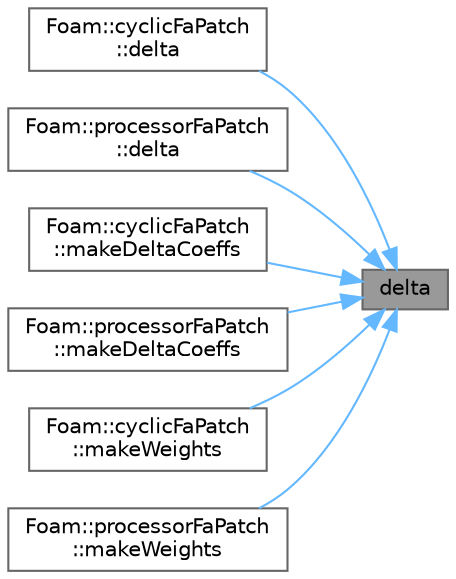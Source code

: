 digraph "delta"
{
 // LATEX_PDF_SIZE
  bgcolor="transparent";
  edge [fontname=Helvetica,fontsize=10,labelfontname=Helvetica,labelfontsize=10];
  node [fontname=Helvetica,fontsize=10,shape=box,height=0.2,width=0.4];
  rankdir="RL";
  Node1 [id="Node000001",label="delta",height=0.2,width=0.4,color="gray40", fillcolor="grey60", style="filled", fontcolor="black",tooltip=" "];
  Node1 -> Node2 [id="edge1_Node000001_Node000002",dir="back",color="steelblue1",style="solid",tooltip=" "];
  Node2 [id="Node000002",label="Foam::cyclicFaPatch\l::delta",height=0.2,width=0.4,color="grey40", fillcolor="white", style="filled",URL="$classFoam_1_1cyclicFaPatch.html#a8c83ba56d8c5964b15844718d953be71",tooltip=" "];
  Node1 -> Node3 [id="edge2_Node000001_Node000003",dir="back",color="steelblue1",style="solid",tooltip=" "];
  Node3 [id="Node000003",label="Foam::processorFaPatch\l::delta",height=0.2,width=0.4,color="grey40", fillcolor="white", style="filled",URL="$classFoam_1_1processorFaPatch.html#a8c83ba56d8c5964b15844718d953be71",tooltip=" "];
  Node1 -> Node4 [id="edge3_Node000001_Node000004",dir="back",color="steelblue1",style="solid",tooltip=" "];
  Node4 [id="Node000004",label="Foam::cyclicFaPatch\l::makeDeltaCoeffs",height=0.2,width=0.4,color="grey40", fillcolor="white", style="filled",URL="$classFoam_1_1cyclicFaPatch.html#a5e78c9fd3221a1aeeac314c0cd7aa1be",tooltip=" "];
  Node1 -> Node5 [id="edge4_Node000001_Node000005",dir="back",color="steelblue1",style="solid",tooltip=" "];
  Node5 [id="Node000005",label="Foam::processorFaPatch\l::makeDeltaCoeffs",height=0.2,width=0.4,color="grey40", fillcolor="white", style="filled",URL="$classFoam_1_1processorFaPatch.html#a5e78c9fd3221a1aeeac314c0cd7aa1be",tooltip=" "];
  Node1 -> Node6 [id="edge5_Node000001_Node000006",dir="back",color="steelblue1",style="solid",tooltip=" "];
  Node6 [id="Node000006",label="Foam::cyclicFaPatch\l::makeWeights",height=0.2,width=0.4,color="grey40", fillcolor="white", style="filled",URL="$classFoam_1_1cyclicFaPatch.html#a40382e092b8e9cf9b729b883c6dd46f6",tooltip=" "];
  Node1 -> Node7 [id="edge6_Node000001_Node000007",dir="back",color="steelblue1",style="solid",tooltip=" "];
  Node7 [id="Node000007",label="Foam::processorFaPatch\l::makeWeights",height=0.2,width=0.4,color="grey40", fillcolor="white", style="filled",URL="$classFoam_1_1processorFaPatch.html#a40382e092b8e9cf9b729b883c6dd46f6",tooltip=" "];
}

